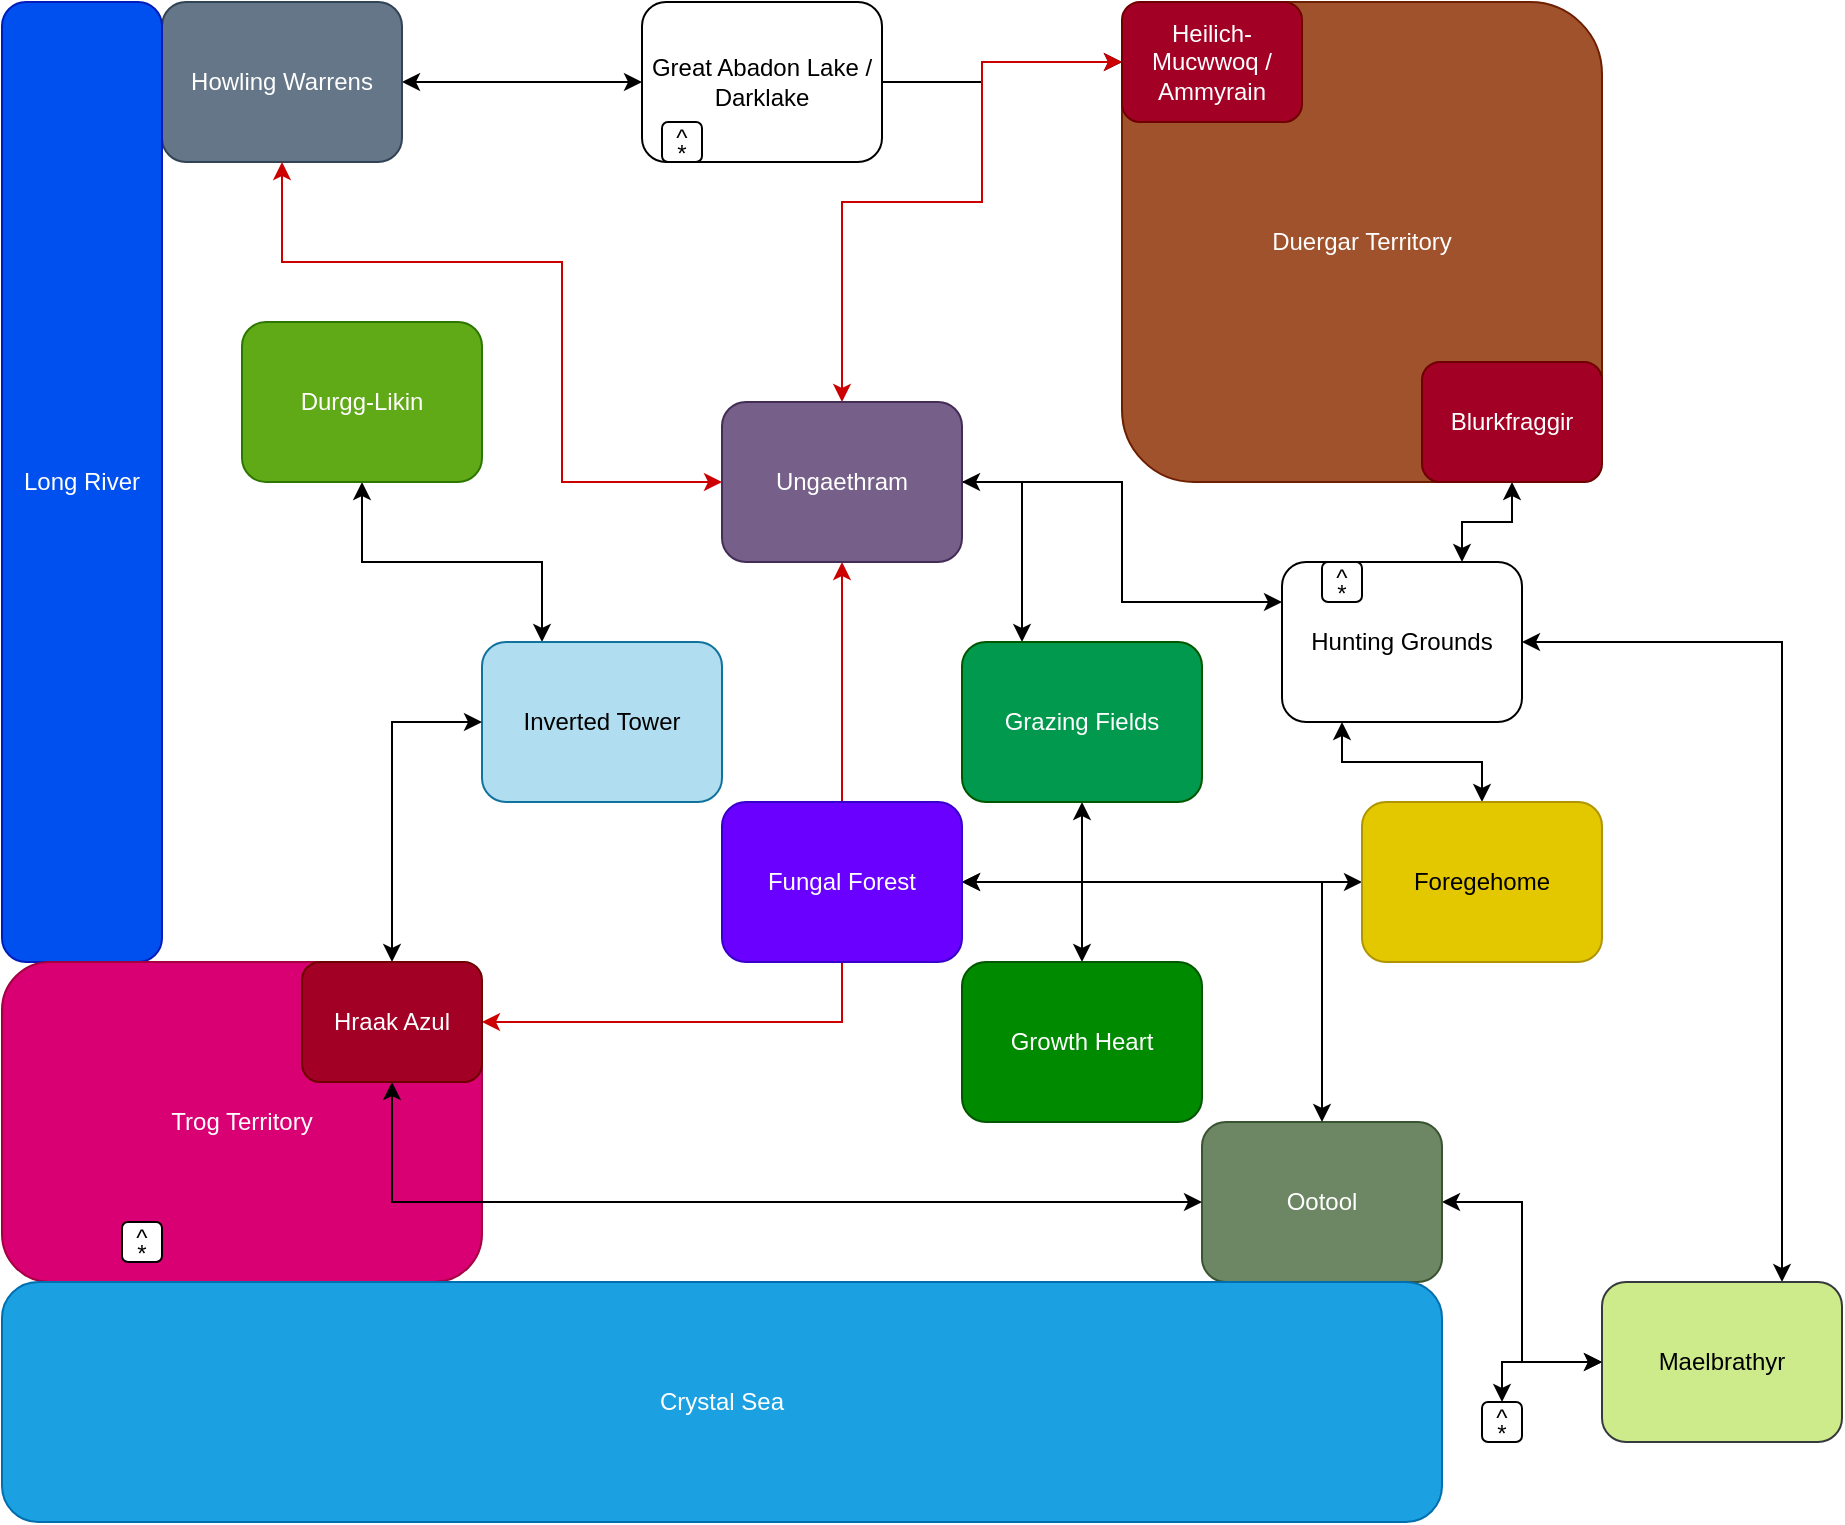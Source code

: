 <mxfile version="24.4.0" type="device">
  <diagram name="Page-1" id="J4fx057bUiqhkMEKVmZ7">
    <mxGraphModel dx="1430" dy="830" grid="1" gridSize="10" guides="1" tooltips="1" connect="1" arrows="1" fold="1" page="1" pageScale="1" pageWidth="1100" pageHeight="850" math="0" shadow="0">
      <root>
        <mxCell id="0" />
        <mxCell id="1" parent="0" />
        <mxCell id="pLgsgpe8vdSbSwBeYK5R-12" value="Duergar Territory" style="rounded=1;whiteSpace=wrap;html=1;fillColor=#a0522d;fontColor=#ffffff;strokeColor=#6D1F00;" vertex="1" parent="1">
          <mxGeometry x="600" y="40" width="240" height="240" as="geometry" />
        </mxCell>
        <mxCell id="pLgsgpe8vdSbSwBeYK5R-24" style="edgeStyle=orthogonalEdgeStyle;rounded=0;orthogonalLoop=1;jettySize=auto;html=1;exitX=1;exitY=0.5;exitDx=0;exitDy=0;entryX=0;entryY=0.5;entryDx=0;entryDy=0;startArrow=classic;startFill=1;" edge="1" parent="1" source="pLgsgpe8vdSbSwBeYK5R-1" target="pLgsgpe8vdSbSwBeYK5R-2">
          <mxGeometry relative="1" as="geometry" />
        </mxCell>
        <mxCell id="pLgsgpe8vdSbSwBeYK5R-1" value="Howling Warrens" style="rounded=1;whiteSpace=wrap;html=1;fillColor=#647687;fontColor=#ffffff;strokeColor=#314354;" vertex="1" parent="1">
          <mxGeometry x="120" y="40" width="120" height="80" as="geometry" />
        </mxCell>
        <mxCell id="pLgsgpe8vdSbSwBeYK5R-29" style="edgeStyle=orthogonalEdgeStyle;rounded=0;orthogonalLoop=1;jettySize=auto;html=1;exitX=1;exitY=0.5;exitDx=0;exitDy=0;entryX=0;entryY=0.5;entryDx=0;entryDy=0;" edge="1" parent="1" source="pLgsgpe8vdSbSwBeYK5R-2" target="pLgsgpe8vdSbSwBeYK5R-3">
          <mxGeometry relative="1" as="geometry">
            <Array as="points">
              <mxPoint x="530" y="80" />
              <mxPoint x="530" y="70" />
            </Array>
          </mxGeometry>
        </mxCell>
        <mxCell id="pLgsgpe8vdSbSwBeYK5R-2" value="Great Abadon Lake / Darklake" style="rounded=1;whiteSpace=wrap;html=1;" vertex="1" parent="1">
          <mxGeometry x="360" y="40" width="120" height="80" as="geometry" />
        </mxCell>
        <mxCell id="pLgsgpe8vdSbSwBeYK5R-3" value="Heilich-Mucwwoq / Ammyrain" style="rounded=1;whiteSpace=wrap;html=1;fillColor=#a20025;fontColor=#ffffff;strokeColor=#6F0000;" vertex="1" parent="1">
          <mxGeometry x="600" y="40" width="90" height="60" as="geometry" />
        </mxCell>
        <mxCell id="pLgsgpe8vdSbSwBeYK5R-28" style="edgeStyle=orthogonalEdgeStyle;rounded=0;orthogonalLoop=1;jettySize=auto;html=1;exitX=0.5;exitY=1;exitDx=0;exitDy=0;entryX=0.25;entryY=0;entryDx=0;entryDy=0;startArrow=classic;startFill=1;" edge="1" parent="1" source="pLgsgpe8vdSbSwBeYK5R-4" target="pLgsgpe8vdSbSwBeYK5R-7">
          <mxGeometry relative="1" as="geometry" />
        </mxCell>
        <mxCell id="pLgsgpe8vdSbSwBeYK5R-4" value="Durgg-Likin" style="rounded=1;whiteSpace=wrap;html=1;fillColor=#60a917;fontColor=#ffffff;strokeColor=#2D7600;" vertex="1" parent="1">
          <mxGeometry x="160" y="200" width="120" height="80" as="geometry" />
        </mxCell>
        <mxCell id="pLgsgpe8vdSbSwBeYK5R-36" style="edgeStyle=orthogonalEdgeStyle;rounded=0;orthogonalLoop=1;jettySize=auto;html=1;exitX=1;exitY=0.5;exitDx=0;exitDy=0;entryX=0;entryY=0.5;entryDx=0;entryDy=0;startArrow=classic;startFill=1;" edge="1" parent="1" source="pLgsgpe8vdSbSwBeYK5R-5" target="pLgsgpe8vdSbSwBeYK5R-18">
          <mxGeometry relative="1" as="geometry" />
        </mxCell>
        <mxCell id="pLgsgpe8vdSbSwBeYK5R-5" value="Ootool" style="rounded=1;whiteSpace=wrap;html=1;fillColor=#6d8764;fontColor=#ffffff;strokeColor=#3A5431;" vertex="1" parent="1">
          <mxGeometry x="640" y="600" width="120" height="80" as="geometry" />
        </mxCell>
        <mxCell id="pLgsgpe8vdSbSwBeYK5R-6" value="Long River" style="rounded=1;whiteSpace=wrap;html=1;fillColor=#0050ef;fontColor=#ffffff;strokeColor=#001DBC;" vertex="1" parent="1">
          <mxGeometry x="40" y="40" width="80" height="480" as="geometry" />
        </mxCell>
        <mxCell id="pLgsgpe8vdSbSwBeYK5R-7" value="Inverted Tower" style="rounded=1;whiteSpace=wrap;html=1;fillColor=#b1ddf0;strokeColor=#10739e;fontColor=#000000;" vertex="1" parent="1">
          <mxGeometry x="280" y="360" width="120" height="80" as="geometry" />
        </mxCell>
        <mxCell id="pLgsgpe8vdSbSwBeYK5R-21" style="edgeStyle=orthogonalEdgeStyle;rounded=0;orthogonalLoop=1;jettySize=auto;html=1;exitX=0.5;exitY=1;exitDx=0;exitDy=0;entryX=1;entryY=0.5;entryDx=0;entryDy=0;strokeColor=#CC0000;startArrow=classic;startFill=1;" edge="1" parent="1" source="pLgsgpe8vdSbSwBeYK5R-8" target="pLgsgpe8vdSbSwBeYK5R-19">
          <mxGeometry relative="1" as="geometry" />
        </mxCell>
        <mxCell id="pLgsgpe8vdSbSwBeYK5R-22" style="edgeStyle=orthogonalEdgeStyle;rounded=0;orthogonalLoop=1;jettySize=auto;html=1;exitX=0;exitY=0.5;exitDx=0;exitDy=0;entryX=0.5;entryY=1;entryDx=0;entryDy=0;strokeColor=#CC0000;startArrow=classic;startFill=1;" edge="1" parent="1" source="pLgsgpe8vdSbSwBeYK5R-8" target="pLgsgpe8vdSbSwBeYK5R-1">
          <mxGeometry relative="1" as="geometry">
            <Array as="points">
              <mxPoint x="320" y="280" />
              <mxPoint x="320" y="170" />
              <mxPoint x="180" y="170" />
            </Array>
          </mxGeometry>
        </mxCell>
        <mxCell id="pLgsgpe8vdSbSwBeYK5R-23" style="edgeStyle=orthogonalEdgeStyle;rounded=0;orthogonalLoop=1;jettySize=auto;html=1;exitX=0.5;exitY=0;exitDx=0;exitDy=0;entryX=0;entryY=0.5;entryDx=0;entryDy=0;strokeColor=#CC0000;startArrow=classic;startFill=1;" edge="1" parent="1" source="pLgsgpe8vdSbSwBeYK5R-8" target="pLgsgpe8vdSbSwBeYK5R-3">
          <mxGeometry relative="1" as="geometry">
            <Array as="points">
              <mxPoint x="460" y="140" />
              <mxPoint x="530" y="140" />
              <mxPoint x="530" y="70" />
            </Array>
          </mxGeometry>
        </mxCell>
        <mxCell id="pLgsgpe8vdSbSwBeYK5R-25" style="edgeStyle=orthogonalEdgeStyle;rounded=0;orthogonalLoop=1;jettySize=auto;html=1;exitX=1;exitY=0.5;exitDx=0;exitDy=0;entryX=0.25;entryY=0;entryDx=0;entryDy=0;" edge="1" parent="1" source="pLgsgpe8vdSbSwBeYK5R-8" target="pLgsgpe8vdSbSwBeYK5R-13">
          <mxGeometry relative="1" as="geometry" />
        </mxCell>
        <mxCell id="pLgsgpe8vdSbSwBeYK5R-26" style="edgeStyle=orthogonalEdgeStyle;rounded=0;orthogonalLoop=1;jettySize=auto;html=1;exitX=1;exitY=0.5;exitDx=0;exitDy=0;entryX=0;entryY=0.25;entryDx=0;entryDy=0;startArrow=classic;startFill=1;" edge="1" parent="1" source="pLgsgpe8vdSbSwBeYK5R-8" target="pLgsgpe8vdSbSwBeYK5R-9">
          <mxGeometry relative="1" as="geometry" />
        </mxCell>
        <mxCell id="pLgsgpe8vdSbSwBeYK5R-8" value="Ungaethram" style="rounded=1;whiteSpace=wrap;html=1;fillColor=#76608a;fontColor=#ffffff;strokeColor=#432D57;" vertex="1" parent="1">
          <mxGeometry x="400" y="240" width="120" height="80" as="geometry" />
        </mxCell>
        <mxCell id="pLgsgpe8vdSbSwBeYK5R-33" style="edgeStyle=orthogonalEdgeStyle;rounded=0;orthogonalLoop=1;jettySize=auto;html=1;exitX=0.25;exitY=1;exitDx=0;exitDy=0;entryX=0.5;entryY=0;entryDx=0;entryDy=0;startArrow=classic;startFill=1;" edge="1" parent="1" source="pLgsgpe8vdSbSwBeYK5R-9" target="pLgsgpe8vdSbSwBeYK5R-10">
          <mxGeometry relative="1" as="geometry" />
        </mxCell>
        <mxCell id="pLgsgpe8vdSbSwBeYK5R-34" style="edgeStyle=orthogonalEdgeStyle;rounded=0;orthogonalLoop=1;jettySize=auto;html=1;exitX=0.75;exitY=0;exitDx=0;exitDy=0;entryX=0.5;entryY=1;entryDx=0;entryDy=0;startArrow=classic;startFill=1;" edge="1" parent="1" source="pLgsgpe8vdSbSwBeYK5R-9" target="pLgsgpe8vdSbSwBeYK5R-17">
          <mxGeometry relative="1" as="geometry" />
        </mxCell>
        <mxCell id="pLgsgpe8vdSbSwBeYK5R-35" style="edgeStyle=orthogonalEdgeStyle;rounded=0;orthogonalLoop=1;jettySize=auto;html=1;exitX=1;exitY=0.5;exitDx=0;exitDy=0;entryX=0.75;entryY=0;entryDx=0;entryDy=0;startArrow=classic;startFill=1;" edge="1" parent="1" source="pLgsgpe8vdSbSwBeYK5R-9" target="pLgsgpe8vdSbSwBeYK5R-18">
          <mxGeometry relative="1" as="geometry" />
        </mxCell>
        <mxCell id="pLgsgpe8vdSbSwBeYK5R-9" value="Hunting Grounds" style="rounded=1;whiteSpace=wrap;html=1;" vertex="1" parent="1">
          <mxGeometry x="680" y="320" width="120" height="80" as="geometry" />
        </mxCell>
        <mxCell id="pLgsgpe8vdSbSwBeYK5R-32" style="edgeStyle=orthogonalEdgeStyle;rounded=0;orthogonalLoop=1;jettySize=auto;html=1;exitX=0;exitY=0.5;exitDx=0;exitDy=0;entryX=1;entryY=0.5;entryDx=0;entryDy=0;startArrow=classic;startFill=1;" edge="1" parent="1" source="pLgsgpe8vdSbSwBeYK5R-10" target="pLgsgpe8vdSbSwBeYK5R-16">
          <mxGeometry relative="1" as="geometry" />
        </mxCell>
        <mxCell id="pLgsgpe8vdSbSwBeYK5R-10" value="Foregehome" style="rounded=1;whiteSpace=wrap;html=1;fillColor=#e3c800;fontColor=#000000;strokeColor=#B09500;" vertex="1" parent="1">
          <mxGeometry x="720" y="440" width="120" height="80" as="geometry" />
        </mxCell>
        <mxCell id="pLgsgpe8vdSbSwBeYK5R-11" value="Trog Territory" style="rounded=1;whiteSpace=wrap;html=1;fillColor=#d80073;fontColor=#ffffff;strokeColor=#A50040;" vertex="1" parent="1">
          <mxGeometry x="40" y="520" width="240" height="160" as="geometry" />
        </mxCell>
        <mxCell id="pLgsgpe8vdSbSwBeYK5R-30" style="edgeStyle=orthogonalEdgeStyle;rounded=0;orthogonalLoop=1;jettySize=auto;html=1;exitX=0.5;exitY=1;exitDx=0;exitDy=0;entryX=0.5;entryY=0;entryDx=0;entryDy=0;startArrow=classic;startFill=1;" edge="1" parent="1" source="pLgsgpe8vdSbSwBeYK5R-13" target="pLgsgpe8vdSbSwBeYK5R-15">
          <mxGeometry relative="1" as="geometry" />
        </mxCell>
        <mxCell id="pLgsgpe8vdSbSwBeYK5R-13" value="Grazing Fields" style="rounded=1;whiteSpace=wrap;html=1;fillColor=#00994D;fontColor=#ffffff;strokeColor=#005700;" vertex="1" parent="1">
          <mxGeometry x="520" y="360" width="120" height="80" as="geometry" />
        </mxCell>
        <mxCell id="pLgsgpe8vdSbSwBeYK5R-14" value="Crystal Sea" style="rounded=1;whiteSpace=wrap;html=1;fillColor=#1ba1e2;fontColor=#ffffff;strokeColor=#006EAF;" vertex="1" parent="1">
          <mxGeometry x="40" y="680" width="720" height="120" as="geometry" />
        </mxCell>
        <mxCell id="pLgsgpe8vdSbSwBeYK5R-15" value="Growth Heart" style="rounded=1;whiteSpace=wrap;html=1;fillColor=#008a00;fontColor=#ffffff;strokeColor=#005700;" vertex="1" parent="1">
          <mxGeometry x="520" y="520" width="120" height="80" as="geometry" />
        </mxCell>
        <mxCell id="pLgsgpe8vdSbSwBeYK5R-31" style="edgeStyle=orthogonalEdgeStyle;rounded=0;orthogonalLoop=1;jettySize=auto;html=1;exitX=1;exitY=0.5;exitDx=0;exitDy=0;entryX=0.5;entryY=0;entryDx=0;entryDy=0;startArrow=classic;startFill=1;" edge="1" parent="1" source="pLgsgpe8vdSbSwBeYK5R-16" target="pLgsgpe8vdSbSwBeYK5R-5">
          <mxGeometry relative="1" as="geometry" />
        </mxCell>
        <mxCell id="pLgsgpe8vdSbSwBeYK5R-16" value="Fungal Forest" style="rounded=1;whiteSpace=wrap;html=1;fillColor=#6a00ff;fontColor=#ffffff;strokeColor=#3700CC;" vertex="1" parent="1">
          <mxGeometry x="400" y="440" width="120" height="80" as="geometry" />
        </mxCell>
        <mxCell id="pLgsgpe8vdSbSwBeYK5R-17" value="Blurkfraggir" style="rounded=1;whiteSpace=wrap;html=1;fillColor=#a20025;fontColor=#ffffff;strokeColor=#6F0000;" vertex="1" parent="1">
          <mxGeometry x="750" y="220" width="90" height="60" as="geometry" />
        </mxCell>
        <mxCell id="pLgsgpe8vdSbSwBeYK5R-18" value="Maelbrathyr" style="rounded=1;whiteSpace=wrap;html=1;fillColor=#cdeb8b;strokeColor=#36393d;fontColor=#000000;" vertex="1" parent="1">
          <mxGeometry x="840" y="680" width="120" height="80" as="geometry" />
        </mxCell>
        <mxCell id="pLgsgpe8vdSbSwBeYK5R-27" style="edgeStyle=orthogonalEdgeStyle;rounded=0;orthogonalLoop=1;jettySize=auto;html=1;exitX=0.5;exitY=0;exitDx=0;exitDy=0;entryX=0;entryY=0.5;entryDx=0;entryDy=0;startArrow=classic;startFill=1;" edge="1" parent="1" source="pLgsgpe8vdSbSwBeYK5R-19" target="pLgsgpe8vdSbSwBeYK5R-7">
          <mxGeometry relative="1" as="geometry" />
        </mxCell>
        <mxCell id="pLgsgpe8vdSbSwBeYK5R-37" style="edgeStyle=orthogonalEdgeStyle;rounded=0;orthogonalLoop=1;jettySize=auto;html=1;exitX=0.5;exitY=1;exitDx=0;exitDy=0;entryX=0;entryY=0.5;entryDx=0;entryDy=0;startArrow=classic;startFill=1;" edge="1" parent="1" source="pLgsgpe8vdSbSwBeYK5R-19" target="pLgsgpe8vdSbSwBeYK5R-5">
          <mxGeometry relative="1" as="geometry" />
        </mxCell>
        <mxCell id="pLgsgpe8vdSbSwBeYK5R-19" value="Hraak Azul" style="rounded=1;whiteSpace=wrap;html=1;fillColor=#a20025;fontColor=#ffffff;strokeColor=#6F0000;" vertex="1" parent="1">
          <mxGeometry x="190" y="520" width="90" height="60" as="geometry" />
        </mxCell>
        <mxCell id="pLgsgpe8vdSbSwBeYK5R-39" value="^&lt;div style=&quot;line-height: 10%;&quot;&gt;*&lt;/div&gt;" style="rounded=1;whiteSpace=wrap;html=1;" vertex="1" parent="1">
          <mxGeometry x="100" y="650" width="20" height="20" as="geometry" />
        </mxCell>
        <mxCell id="pLgsgpe8vdSbSwBeYK5R-44" style="edgeStyle=orthogonalEdgeStyle;rounded=0;orthogonalLoop=1;jettySize=auto;html=1;exitX=0.5;exitY=0;exitDx=0;exitDy=0;entryX=0;entryY=0.5;entryDx=0;entryDy=0;startArrow=classic;startFill=1;" edge="1" parent="1" source="pLgsgpe8vdSbSwBeYK5R-40" target="pLgsgpe8vdSbSwBeYK5R-18">
          <mxGeometry relative="1" as="geometry" />
        </mxCell>
        <mxCell id="pLgsgpe8vdSbSwBeYK5R-40" value="^&lt;div style=&quot;line-height: 10%;&quot;&gt;*&lt;/div&gt;" style="rounded=1;whiteSpace=wrap;html=1;" vertex="1" parent="1">
          <mxGeometry x="780" y="740" width="20" height="20" as="geometry" />
        </mxCell>
        <mxCell id="pLgsgpe8vdSbSwBeYK5R-41" value="^&lt;div style=&quot;line-height: 10%;&quot;&gt;*&lt;/div&gt;" style="rounded=1;whiteSpace=wrap;html=1;" vertex="1" parent="1">
          <mxGeometry x="370" y="100" width="20" height="20" as="geometry" />
        </mxCell>
        <mxCell id="pLgsgpe8vdSbSwBeYK5R-42" value="^&lt;div style=&quot;line-height: 10%;&quot;&gt;*&lt;/div&gt;" style="rounded=1;whiteSpace=wrap;html=1;" vertex="1" parent="1">
          <mxGeometry x="700" y="320" width="20" height="20" as="geometry" />
        </mxCell>
      </root>
    </mxGraphModel>
  </diagram>
</mxfile>

